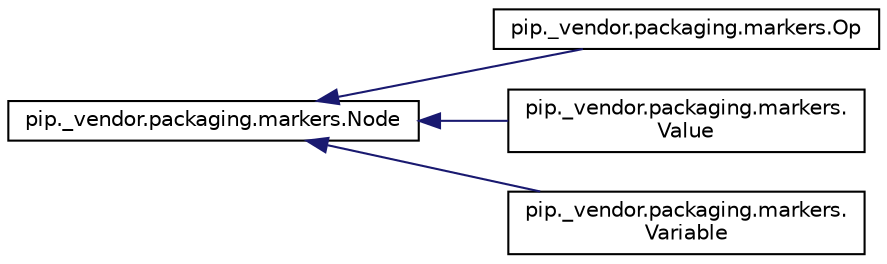 digraph "Graphical Class Hierarchy"
{
 // LATEX_PDF_SIZE
  edge [fontname="Helvetica",fontsize="10",labelfontname="Helvetica",labelfontsize="10"];
  node [fontname="Helvetica",fontsize="10",shape=record];
  rankdir="LR";
  Node0 [label="pip._vendor.packaging.markers.Node",height=0.2,width=0.4,color="black", fillcolor="white", style="filled",URL="$classpip_1_1__vendor_1_1packaging_1_1markers_1_1Node.html",tooltip=" "];
  Node0 -> Node1 [dir="back",color="midnightblue",fontsize="10",style="solid",fontname="Helvetica"];
  Node1 [label="pip._vendor.packaging.markers.Op",height=0.2,width=0.4,color="black", fillcolor="white", style="filled",URL="$classpip_1_1__vendor_1_1packaging_1_1markers_1_1Op.html",tooltip=" "];
  Node0 -> Node2 [dir="back",color="midnightblue",fontsize="10",style="solid",fontname="Helvetica"];
  Node2 [label="pip._vendor.packaging.markers.\lValue",height=0.2,width=0.4,color="black", fillcolor="white", style="filled",URL="$classpip_1_1__vendor_1_1packaging_1_1markers_1_1Value.html",tooltip=" "];
  Node0 -> Node3 [dir="back",color="midnightblue",fontsize="10",style="solid",fontname="Helvetica"];
  Node3 [label="pip._vendor.packaging.markers.\lVariable",height=0.2,width=0.4,color="black", fillcolor="white", style="filled",URL="$classpip_1_1__vendor_1_1packaging_1_1markers_1_1Variable.html",tooltip=" "];
}
